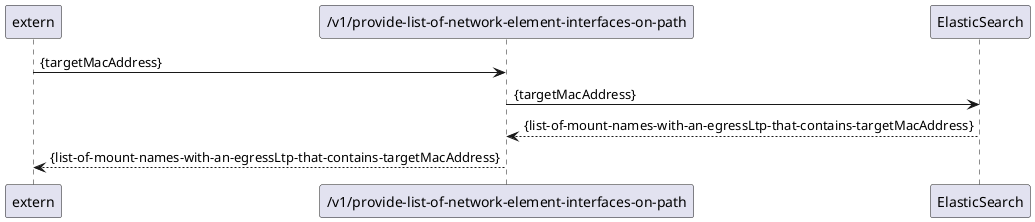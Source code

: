 @startuml
skinparam responseMessageBelowArrow true

"extern" -> "/v1/provide-list-of-network-element-interfaces-on-path": {targetMacAddress}

"/v1/provide-list-of-network-element-interfaces-on-path" -> "ElasticSearch": {targetMacAddress}
"ElasticSearch" --> "/v1/provide-list-of-network-element-interfaces-on-path": {list-of-mount-names-with-an-egressLtp-that-contains-targetMacAddress}

"/v1/provide-list-of-network-element-interfaces-on-path" --> "extern": {list-of-mount-names-with-an-egressLtp-that-contains-targetMacAddress}

@enduml